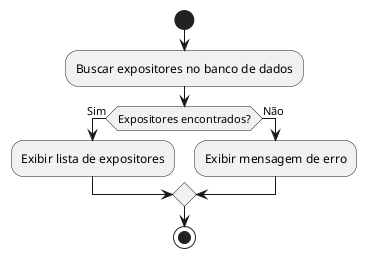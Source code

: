@startuml
start

:Buscar expositores no banco de dados;
if (Expositores encontrados?) then (Sim)
  :Exibir lista de expositores;
else (Não)
  :Exibir mensagem de erro;
endif

stop
@enduml